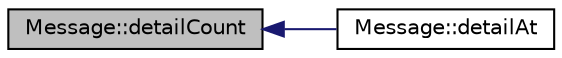 digraph "Message::detailCount"
{
  edge [fontname="Helvetica",fontsize="10",labelfontname="Helvetica",labelfontsize="10"];
  node [fontname="Helvetica",fontsize="10",shape=record];
  rankdir="LR";
  Node1 [label="Message::detailCount",height=0.2,width=0.4,color="black", fillcolor="grey75", style="filled", fontcolor="black"];
  Node1 -> Node2 [dir="back",color="midnightblue",fontsize="10",style="solid",fontname="Helvetica"];
  Node2 [label="Message::detailAt",height=0.2,width=0.4,color="black", fillcolor="white", style="filled",URL="$class_message.html#ad2fea61f003bfbe810ce8149f2faf6a2",tooltip="Returns the detail at the specified index. "];
}
